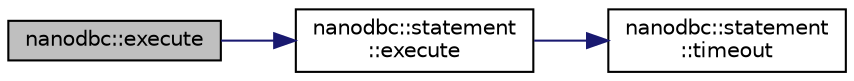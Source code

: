 digraph "nanodbc::execute"
{
 // LATEX_PDF_SIZE
  edge [fontname="Helvetica",fontsize="10",labelfontname="Helvetica",labelfontsize="10"];
  node [fontname="Helvetica",fontsize="10",shape=record];
  rankdir="LR";
  Node8 [label="nanodbc::execute",height=0.2,width=0.4,color="black", fillcolor="grey75", style="filled", fontcolor="black",tooltip="Execute the previously prepared query now."];
  Node8 -> Node9 [color="midnightblue",fontsize="10",style="solid",fontname="Helvetica"];
  Node9 [label="nanodbc::statement\l::execute",height=0.2,width=0.4,color="black", fillcolor="white", style="filled",URL="$classnanodbc_1_1statement.html#ab30dac3e4defd5a90181202e99ee8ca5",tooltip="Execute the previously prepared query now."];
  Node9 -> Node10 [color="midnightblue",fontsize="10",style="solid",fontname="Helvetica"];
  Node10 [label="nanodbc::statement\l::timeout",height=0.2,width=0.4,color="black", fillcolor="white", style="filled",URL="$classnanodbc_1_1statement.html#adbd1acbbdcc529dc668bfef341593573",tooltip="Sets the number in seconds before query timeout. Default is 0 indicating no timeout."];
}
